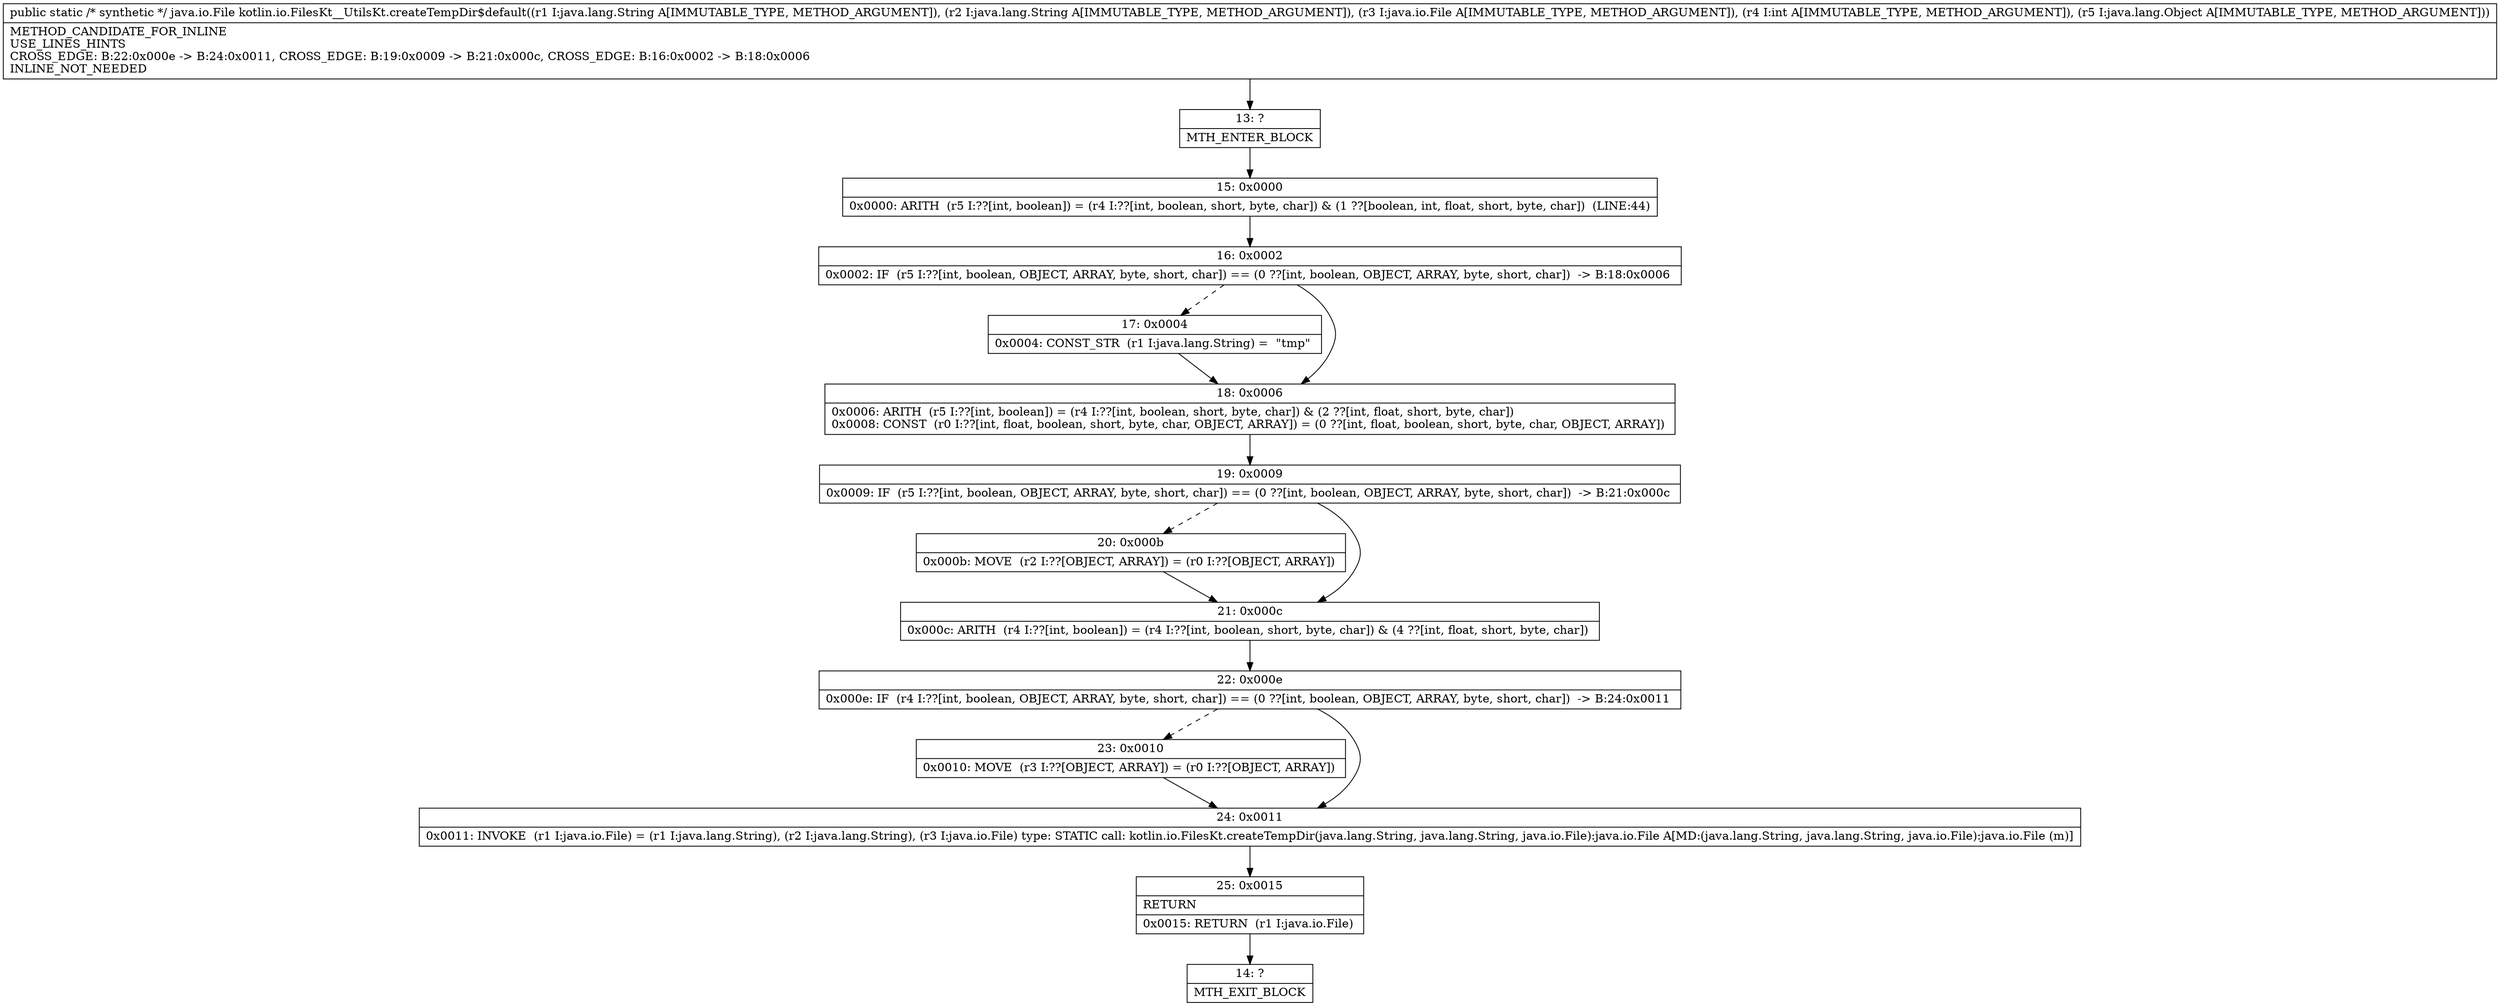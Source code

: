digraph "CFG forkotlin.io.FilesKt__UtilsKt.createTempDir$default(Ljava\/lang\/String;Ljava\/lang\/String;Ljava\/io\/File;ILjava\/lang\/Object;)Ljava\/io\/File;" {
Node_13 [shape=record,label="{13\:\ ?|MTH_ENTER_BLOCK\l}"];
Node_15 [shape=record,label="{15\:\ 0x0000|0x0000: ARITH  (r5 I:??[int, boolean]) = (r4 I:??[int, boolean, short, byte, char]) & (1 ??[boolean, int, float, short, byte, char])  (LINE:44)\l}"];
Node_16 [shape=record,label="{16\:\ 0x0002|0x0002: IF  (r5 I:??[int, boolean, OBJECT, ARRAY, byte, short, char]) == (0 ??[int, boolean, OBJECT, ARRAY, byte, short, char])  \-\> B:18:0x0006 \l}"];
Node_17 [shape=record,label="{17\:\ 0x0004|0x0004: CONST_STR  (r1 I:java.lang.String) =  \"tmp\" \l}"];
Node_18 [shape=record,label="{18\:\ 0x0006|0x0006: ARITH  (r5 I:??[int, boolean]) = (r4 I:??[int, boolean, short, byte, char]) & (2 ??[int, float, short, byte, char]) \l0x0008: CONST  (r0 I:??[int, float, boolean, short, byte, char, OBJECT, ARRAY]) = (0 ??[int, float, boolean, short, byte, char, OBJECT, ARRAY]) \l}"];
Node_19 [shape=record,label="{19\:\ 0x0009|0x0009: IF  (r5 I:??[int, boolean, OBJECT, ARRAY, byte, short, char]) == (0 ??[int, boolean, OBJECT, ARRAY, byte, short, char])  \-\> B:21:0x000c \l}"];
Node_20 [shape=record,label="{20\:\ 0x000b|0x000b: MOVE  (r2 I:??[OBJECT, ARRAY]) = (r0 I:??[OBJECT, ARRAY]) \l}"];
Node_21 [shape=record,label="{21\:\ 0x000c|0x000c: ARITH  (r4 I:??[int, boolean]) = (r4 I:??[int, boolean, short, byte, char]) & (4 ??[int, float, short, byte, char]) \l}"];
Node_22 [shape=record,label="{22\:\ 0x000e|0x000e: IF  (r4 I:??[int, boolean, OBJECT, ARRAY, byte, short, char]) == (0 ??[int, boolean, OBJECT, ARRAY, byte, short, char])  \-\> B:24:0x0011 \l}"];
Node_23 [shape=record,label="{23\:\ 0x0010|0x0010: MOVE  (r3 I:??[OBJECT, ARRAY]) = (r0 I:??[OBJECT, ARRAY]) \l}"];
Node_24 [shape=record,label="{24\:\ 0x0011|0x0011: INVOKE  (r1 I:java.io.File) = (r1 I:java.lang.String), (r2 I:java.lang.String), (r3 I:java.io.File) type: STATIC call: kotlin.io.FilesKt.createTempDir(java.lang.String, java.lang.String, java.io.File):java.io.File A[MD:(java.lang.String, java.lang.String, java.io.File):java.io.File (m)]\l}"];
Node_25 [shape=record,label="{25\:\ 0x0015|RETURN\l|0x0015: RETURN  (r1 I:java.io.File) \l}"];
Node_14 [shape=record,label="{14\:\ ?|MTH_EXIT_BLOCK\l}"];
MethodNode[shape=record,label="{public static \/* synthetic *\/ java.io.File kotlin.io.FilesKt__UtilsKt.createTempDir$default((r1 I:java.lang.String A[IMMUTABLE_TYPE, METHOD_ARGUMENT]), (r2 I:java.lang.String A[IMMUTABLE_TYPE, METHOD_ARGUMENT]), (r3 I:java.io.File A[IMMUTABLE_TYPE, METHOD_ARGUMENT]), (r4 I:int A[IMMUTABLE_TYPE, METHOD_ARGUMENT]), (r5 I:java.lang.Object A[IMMUTABLE_TYPE, METHOD_ARGUMENT]))  | METHOD_CANDIDATE_FOR_INLINE\lUSE_LINES_HINTS\lCROSS_EDGE: B:22:0x000e \-\> B:24:0x0011, CROSS_EDGE: B:19:0x0009 \-\> B:21:0x000c, CROSS_EDGE: B:16:0x0002 \-\> B:18:0x0006\lINLINE_NOT_NEEDED\l}"];
MethodNode -> Node_13;Node_13 -> Node_15;
Node_15 -> Node_16;
Node_16 -> Node_17[style=dashed];
Node_16 -> Node_18;
Node_17 -> Node_18;
Node_18 -> Node_19;
Node_19 -> Node_20[style=dashed];
Node_19 -> Node_21;
Node_20 -> Node_21;
Node_21 -> Node_22;
Node_22 -> Node_23[style=dashed];
Node_22 -> Node_24;
Node_23 -> Node_24;
Node_24 -> Node_25;
Node_25 -> Node_14;
}

